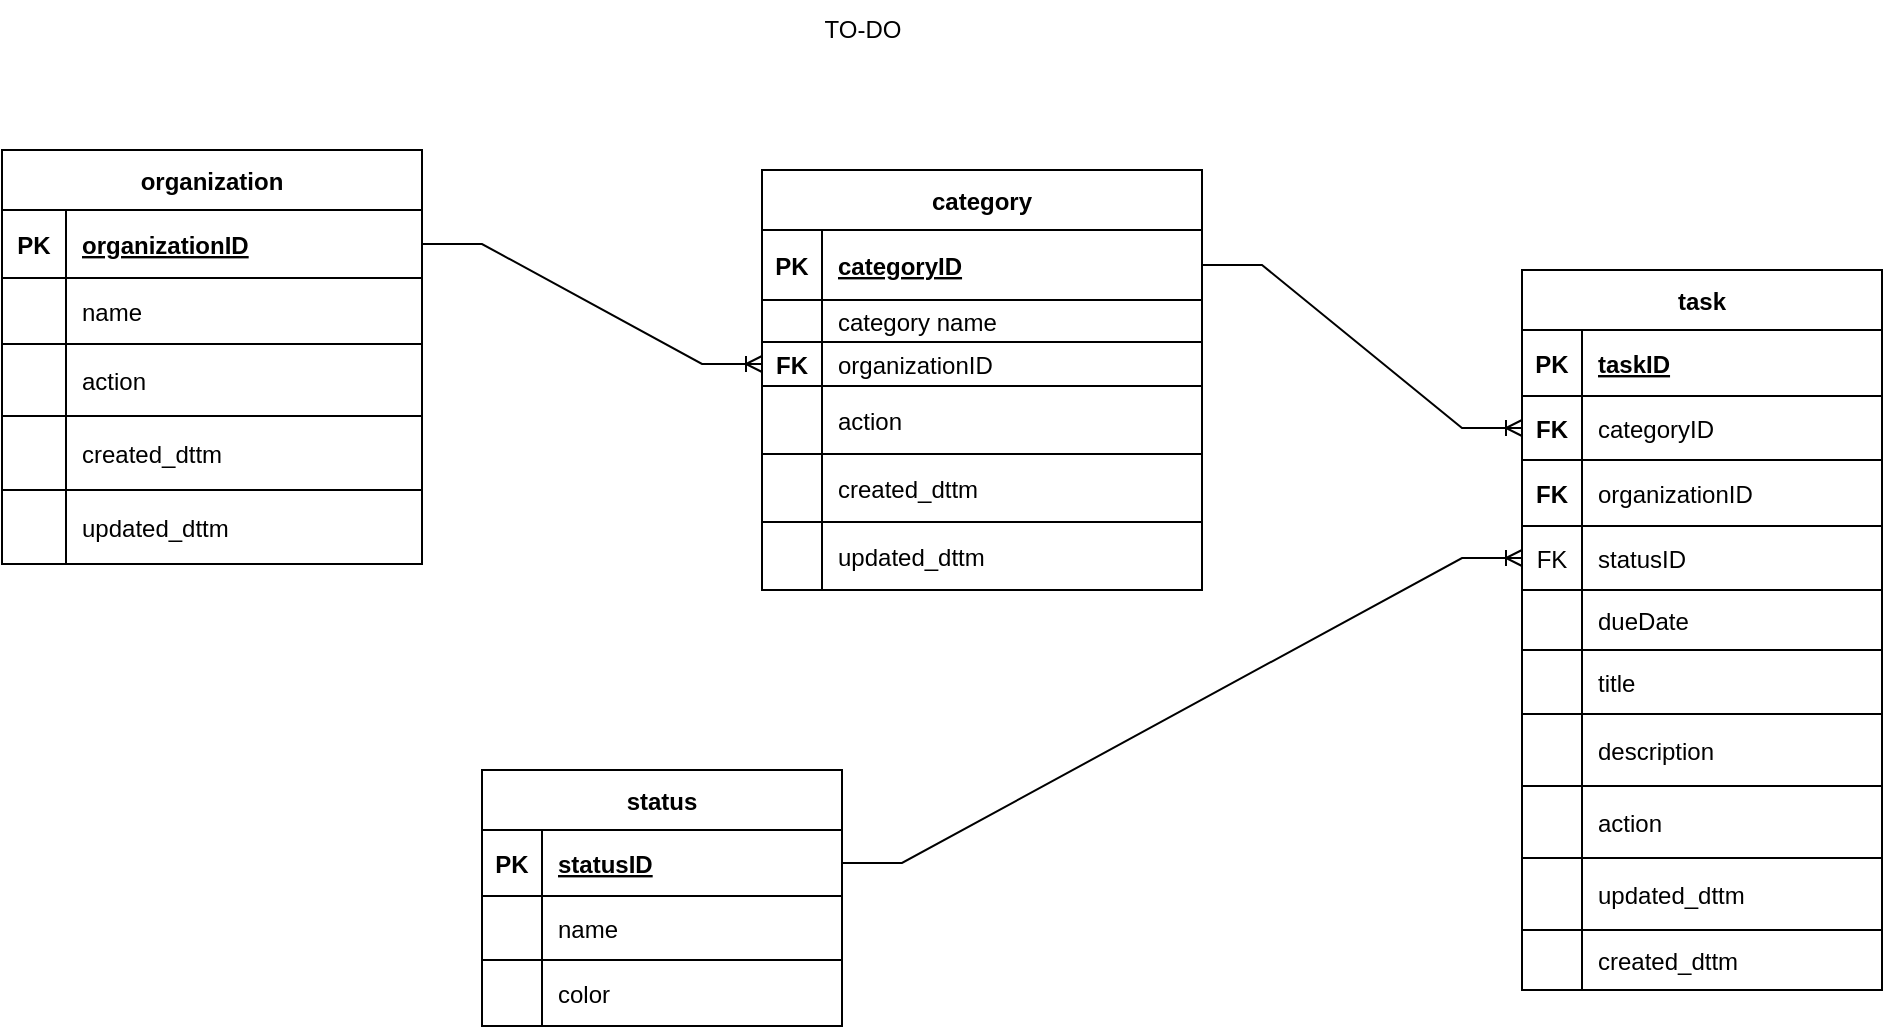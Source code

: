 <mxfile version="20.2.8" type="github">
  <diagram id="R2lEEEUBdFMjLlhIrx00" name="Page-1">
    <mxGraphModel dx="1202" dy="708" grid="1" gridSize="10" guides="1" tooltips="1" connect="1" arrows="1" fold="1" page="1" pageScale="1" pageWidth="850" pageHeight="1100" math="0" shadow="0" extFonts="Permanent Marker^https://fonts.googleapis.com/css?family=Permanent+Marker">
      <root>
        <mxCell id="0" />
        <mxCell id="1" parent="0" />
        <object label="organization" placeholders="1" id="GzVvqow-HJxnqOvDs0vu-19">
          <mxCell style="shape=table;startSize=30;container=1;collapsible=1;childLayout=tableLayout;fixedRows=0;rowLines=1;fontStyle=1;align=center;resizeLast=0;fillStyle=auto;columnLines=1;" vertex="1" parent="1">
            <mxGeometry x="40" y="90" width="210" height="207" as="geometry" />
          </mxCell>
        </object>
        <mxCell id="GzVvqow-HJxnqOvDs0vu-20" value="" style="shape=tableRow;horizontal=0;startSize=0;swimlaneHead=0;swimlaneBody=0;fillColor=none;collapsible=0;dropTarget=0;points=[[0,0.5],[1,0.5]];portConstraint=eastwest;top=0;left=0;right=0;bottom=1;" vertex="1" parent="GzVvqow-HJxnqOvDs0vu-19">
          <mxGeometry y="30" width="210" height="34" as="geometry" />
        </mxCell>
        <mxCell id="GzVvqow-HJxnqOvDs0vu-21" value="PK" style="shape=partialRectangle;connectable=0;fillColor=none;top=0;left=0;bottom=0;right=0;fontStyle=1;overflow=hidden;" vertex="1" parent="GzVvqow-HJxnqOvDs0vu-20">
          <mxGeometry width="32" height="34" as="geometry">
            <mxRectangle width="32" height="34" as="alternateBounds" />
          </mxGeometry>
        </mxCell>
        <mxCell id="GzVvqow-HJxnqOvDs0vu-22" value="organizationID" style="shape=partialRectangle;connectable=0;fillColor=none;top=0;left=0;bottom=0;right=0;align=left;spacingLeft=6;fontStyle=5;overflow=hidden;noLabel=0;" vertex="1" parent="GzVvqow-HJxnqOvDs0vu-20">
          <mxGeometry x="32" width="178" height="34" as="geometry">
            <mxRectangle width="178" height="34" as="alternateBounds" />
          </mxGeometry>
        </mxCell>
        <object label="" Name="orginaization name" id="GzVvqow-HJxnqOvDs0vu-23">
          <mxCell style="shape=tableRow;horizontal=0;startSize=0;swimlaneHead=0;swimlaneBody=0;fillColor=none;collapsible=0;dropTarget=0;points=[[0,0.5],[1,0.5]];portConstraint=eastwest;top=0;left=0;right=0;bottom=0;" vertex="1" parent="GzVvqow-HJxnqOvDs0vu-19">
            <mxGeometry y="64" width="210" height="33" as="geometry" />
          </mxCell>
        </object>
        <mxCell id="GzVvqow-HJxnqOvDs0vu-24" value="" style="shape=partialRectangle;connectable=0;fillColor=none;top=0;left=0;bottom=0;right=0;editable=1;overflow=hidden;noLabel=0;" vertex="1" parent="GzVvqow-HJxnqOvDs0vu-23">
          <mxGeometry width="32" height="33" as="geometry">
            <mxRectangle width="32" height="33" as="alternateBounds" />
          </mxGeometry>
        </mxCell>
        <mxCell id="GzVvqow-HJxnqOvDs0vu-25" value="name " style="shape=partialRectangle;connectable=0;fillColor=none;top=0;left=0;bottom=0;right=0;align=left;spacingLeft=6;overflow=hidden;noLabel=0;" vertex="1" parent="GzVvqow-HJxnqOvDs0vu-23">
          <mxGeometry x="32" width="178" height="33" as="geometry">
            <mxRectangle width="178" height="33" as="alternateBounds" />
          </mxGeometry>
        </mxCell>
        <mxCell id="GzVvqow-HJxnqOvDs0vu-26" value="" style="shape=tableRow;horizontal=0;startSize=0;swimlaneHead=0;swimlaneBody=0;fillColor=none;collapsible=0;dropTarget=0;points=[[0,0.5],[1,0.5]];portConstraint=eastwest;top=0;left=0;right=0;bottom=0;" vertex="1" parent="GzVvqow-HJxnqOvDs0vu-19">
          <mxGeometry y="97" width="210" height="36" as="geometry" />
        </mxCell>
        <mxCell id="GzVvqow-HJxnqOvDs0vu-27" value="" style="shape=partialRectangle;connectable=0;fillColor=none;top=0;left=0;bottom=0;right=0;editable=1;overflow=hidden;autosize=1;" vertex="1" parent="GzVvqow-HJxnqOvDs0vu-26">
          <mxGeometry width="32" height="36" as="geometry">
            <mxRectangle width="32" height="36" as="alternateBounds" />
          </mxGeometry>
        </mxCell>
        <mxCell id="GzVvqow-HJxnqOvDs0vu-28" value="action" style="shape=partialRectangle;connectable=0;fillColor=none;top=0;left=0;bottom=0;right=0;align=left;spacingLeft=6;overflow=hidden;" vertex="1" parent="GzVvqow-HJxnqOvDs0vu-26">
          <mxGeometry x="32" width="178" height="36" as="geometry">
            <mxRectangle width="178" height="36" as="alternateBounds" />
          </mxGeometry>
        </mxCell>
        <mxCell id="GzVvqow-HJxnqOvDs0vu-29" value="" style="shape=tableRow;horizontal=0;startSize=0;swimlaneHead=0;swimlaneBody=0;fillColor=none;collapsible=0;dropTarget=0;points=[[0,0.5],[1,0.5]];portConstraint=eastwest;top=0;left=0;right=0;bottom=0;" vertex="1" parent="GzVvqow-HJxnqOvDs0vu-19">
          <mxGeometry y="133" width="210" height="37" as="geometry" />
        </mxCell>
        <mxCell id="GzVvqow-HJxnqOvDs0vu-30" value="" style="shape=partialRectangle;connectable=0;fillColor=none;top=0;left=0;bottom=0;right=0;editable=1;overflow=hidden;" vertex="1" parent="GzVvqow-HJxnqOvDs0vu-29">
          <mxGeometry width="32" height="37" as="geometry">
            <mxRectangle width="32" height="37" as="alternateBounds" />
          </mxGeometry>
        </mxCell>
        <mxCell id="GzVvqow-HJxnqOvDs0vu-31" value="created_dttm" style="shape=partialRectangle;connectable=0;fillColor=none;top=0;left=0;bottom=0;right=0;align=left;spacingLeft=6;overflow=hidden;" vertex="1" parent="GzVvqow-HJxnqOvDs0vu-29">
          <mxGeometry x="32" width="178" height="37" as="geometry">
            <mxRectangle width="178" height="37" as="alternateBounds" />
          </mxGeometry>
        </mxCell>
        <mxCell id="GzVvqow-HJxnqOvDs0vu-88" value="" style="shape=tableRow;horizontal=0;startSize=0;swimlaneHead=0;swimlaneBody=0;fillColor=none;collapsible=0;dropTarget=0;points=[[0,0.5],[1,0.5]];portConstraint=eastwest;top=0;left=0;right=0;bottom=0;" vertex="1" parent="GzVvqow-HJxnqOvDs0vu-19">
          <mxGeometry y="170" width="210" height="37" as="geometry" />
        </mxCell>
        <mxCell id="GzVvqow-HJxnqOvDs0vu-89" value="" style="shape=partialRectangle;connectable=0;fillColor=none;top=0;left=0;bottom=0;right=0;editable=1;overflow=hidden;" vertex="1" parent="GzVvqow-HJxnqOvDs0vu-88">
          <mxGeometry width="32" height="37" as="geometry">
            <mxRectangle width="32" height="37" as="alternateBounds" />
          </mxGeometry>
        </mxCell>
        <mxCell id="GzVvqow-HJxnqOvDs0vu-90" value="updated_dttm" style="shape=partialRectangle;connectable=0;fillColor=none;top=0;left=0;bottom=0;right=0;align=left;spacingLeft=6;overflow=hidden;" vertex="1" parent="GzVvqow-HJxnqOvDs0vu-88">
          <mxGeometry x="32" width="178" height="37" as="geometry">
            <mxRectangle width="178" height="37" as="alternateBounds" />
          </mxGeometry>
        </mxCell>
        <mxCell id="GzVvqow-HJxnqOvDs0vu-75" value="category" style="shape=table;startSize=30;container=1;collapsible=1;childLayout=tableLayout;fixedRows=0;rowLines=1;fontStyle=1;align=center;resizeLast=1;strokeColor=default;fontFamily=Helvetica;fontSize=12;fontColor=default;fillColor=default;" vertex="1" parent="1">
          <mxGeometry x="420" y="100" width="220" height="210" as="geometry" />
        </mxCell>
        <mxCell id="GzVvqow-HJxnqOvDs0vu-76" value="" style="shape=tableRow;horizontal=0;startSize=0;swimlaneHead=0;swimlaneBody=0;fillColor=none;collapsible=0;dropTarget=0;points=[[0,0.5],[1,0.5]];portConstraint=eastwest;top=0;left=0;right=0;bottom=1;strokeColor=default;fontFamily=Helvetica;fontSize=12;fontColor=default;" vertex="1" parent="GzVvqow-HJxnqOvDs0vu-75">
          <mxGeometry y="30" width="220" height="35" as="geometry" />
        </mxCell>
        <mxCell id="GzVvqow-HJxnqOvDs0vu-77" value="PK" style="shape=partialRectangle;connectable=0;fillColor=none;top=0;left=0;bottom=0;right=0;fontStyle=1;overflow=hidden;strokeColor=default;fontFamily=Helvetica;fontSize=12;fontColor=default;startSize=30;" vertex="1" parent="GzVvqow-HJxnqOvDs0vu-76">
          <mxGeometry width="30" height="35" as="geometry">
            <mxRectangle width="30" height="35" as="alternateBounds" />
          </mxGeometry>
        </mxCell>
        <mxCell id="GzVvqow-HJxnqOvDs0vu-78" value="categoryID" style="shape=partialRectangle;connectable=0;fillColor=none;top=0;left=0;bottom=0;right=0;align=left;spacingLeft=6;fontStyle=5;overflow=hidden;strokeColor=default;fontFamily=Helvetica;fontSize=12;fontColor=default;startSize=30;" vertex="1" parent="GzVvqow-HJxnqOvDs0vu-76">
          <mxGeometry x="30" width="190" height="35" as="geometry">
            <mxRectangle width="190" height="35" as="alternateBounds" />
          </mxGeometry>
        </mxCell>
        <mxCell id="GzVvqow-HJxnqOvDs0vu-79" value="" style="shape=tableRow;horizontal=0;startSize=0;swimlaneHead=0;swimlaneBody=0;fillColor=none;collapsible=0;dropTarget=0;points=[[0,0.5],[1,0.5]];portConstraint=eastwest;top=0;left=0;right=0;bottom=0;strokeColor=default;fontFamily=Helvetica;fontSize=12;fontColor=default;" vertex="1" parent="GzVvqow-HJxnqOvDs0vu-75">
          <mxGeometry y="65" width="220" height="21" as="geometry" />
        </mxCell>
        <mxCell id="GzVvqow-HJxnqOvDs0vu-80" value="" style="shape=partialRectangle;connectable=0;fillColor=none;top=0;left=0;bottom=0;right=0;editable=1;overflow=hidden;strokeColor=default;fontFamily=Helvetica;fontSize=12;fontColor=default;startSize=30;" vertex="1" parent="GzVvqow-HJxnqOvDs0vu-79">
          <mxGeometry width="30" height="21" as="geometry">
            <mxRectangle width="30" height="21" as="alternateBounds" />
          </mxGeometry>
        </mxCell>
        <mxCell id="GzVvqow-HJxnqOvDs0vu-81" value="category name " style="shape=partialRectangle;connectable=0;fillColor=none;top=0;left=0;bottom=0;right=0;align=left;spacingLeft=6;overflow=hidden;strokeColor=default;fontFamily=Helvetica;fontSize=12;fontColor=default;startSize=30;" vertex="1" parent="GzVvqow-HJxnqOvDs0vu-79">
          <mxGeometry x="30" width="190" height="21" as="geometry">
            <mxRectangle width="190" height="21" as="alternateBounds" />
          </mxGeometry>
        </mxCell>
        <mxCell id="GzVvqow-HJxnqOvDs0vu-82" value="" style="shape=tableRow;horizontal=0;startSize=0;swimlaneHead=0;swimlaneBody=0;fillColor=none;collapsible=0;dropTarget=0;points=[[0,0.5],[1,0.5]];portConstraint=eastwest;top=0;left=0;right=0;bottom=0;strokeColor=default;fontFamily=Helvetica;fontSize=12;fontColor=default;" vertex="1" parent="GzVvqow-HJxnqOvDs0vu-75">
          <mxGeometry y="86" width="220" height="22" as="geometry" />
        </mxCell>
        <mxCell id="GzVvqow-HJxnqOvDs0vu-83" value="FK" style="shape=partialRectangle;connectable=0;fillColor=none;top=0;left=0;bottom=0;right=0;editable=1;overflow=hidden;strokeColor=default;fontFamily=Helvetica;fontSize=12;fontColor=default;startSize=30;fontStyle=1" vertex="1" parent="GzVvqow-HJxnqOvDs0vu-82">
          <mxGeometry width="30" height="22" as="geometry">
            <mxRectangle width="30" height="22" as="alternateBounds" />
          </mxGeometry>
        </mxCell>
        <mxCell id="GzVvqow-HJxnqOvDs0vu-84" value="organizationID" style="shape=partialRectangle;connectable=0;fillColor=none;top=0;left=0;bottom=0;right=0;align=left;spacingLeft=6;overflow=hidden;strokeColor=default;fontFamily=Helvetica;fontSize=12;fontColor=default;startSize=30;fontStyle=0" vertex="1" parent="GzVvqow-HJxnqOvDs0vu-82">
          <mxGeometry x="30" width="190" height="22" as="geometry">
            <mxRectangle width="190" height="22" as="alternateBounds" />
          </mxGeometry>
        </mxCell>
        <mxCell id="GzVvqow-HJxnqOvDs0vu-85" value="" style="shape=tableRow;horizontal=0;startSize=0;swimlaneHead=0;swimlaneBody=0;fillColor=none;collapsible=0;dropTarget=0;points=[[0,0.5],[1,0.5]];portConstraint=eastwest;top=0;left=0;right=0;bottom=0;strokeColor=default;fontFamily=Helvetica;fontSize=12;fontColor=default;" vertex="1" parent="GzVvqow-HJxnqOvDs0vu-75">
          <mxGeometry y="108" width="220" height="34" as="geometry" />
        </mxCell>
        <mxCell id="GzVvqow-HJxnqOvDs0vu-86" value="" style="shape=partialRectangle;connectable=0;fillColor=none;top=0;left=0;bottom=0;right=0;editable=1;overflow=hidden;strokeColor=default;fontFamily=Helvetica;fontSize=12;fontColor=default;startSize=30;" vertex="1" parent="GzVvqow-HJxnqOvDs0vu-85">
          <mxGeometry width="30" height="34" as="geometry">
            <mxRectangle width="30" height="34" as="alternateBounds" />
          </mxGeometry>
        </mxCell>
        <mxCell id="GzVvqow-HJxnqOvDs0vu-87" value="action" style="shape=partialRectangle;connectable=0;fillColor=none;top=0;left=0;bottom=0;right=0;align=left;spacingLeft=6;overflow=hidden;strokeColor=default;fontFamily=Helvetica;fontSize=12;fontColor=default;startSize=30;" vertex="1" parent="GzVvqow-HJxnqOvDs0vu-85">
          <mxGeometry x="30" width="190" height="34" as="geometry">
            <mxRectangle width="190" height="34" as="alternateBounds" />
          </mxGeometry>
        </mxCell>
        <mxCell id="GzVvqow-HJxnqOvDs0vu-105" value="" style="shape=tableRow;horizontal=0;startSize=0;swimlaneHead=0;swimlaneBody=0;fillColor=none;collapsible=0;dropTarget=0;points=[[0,0.5],[1,0.5]];portConstraint=eastwest;top=0;left=0;right=0;bottom=0;strokeColor=default;fontFamily=Helvetica;fontSize=12;fontColor=default;" vertex="1" parent="GzVvqow-HJxnqOvDs0vu-75">
          <mxGeometry y="142" width="220" height="34" as="geometry" />
        </mxCell>
        <mxCell id="GzVvqow-HJxnqOvDs0vu-106" value="" style="shape=partialRectangle;connectable=0;fillColor=none;top=0;left=0;bottom=0;right=0;editable=1;overflow=hidden;strokeColor=default;fontFamily=Helvetica;fontSize=12;fontColor=default;startSize=30;" vertex="1" parent="GzVvqow-HJxnqOvDs0vu-105">
          <mxGeometry width="30" height="34" as="geometry">
            <mxRectangle width="30" height="34" as="alternateBounds" />
          </mxGeometry>
        </mxCell>
        <mxCell id="GzVvqow-HJxnqOvDs0vu-107" value="created_dttm" style="shape=partialRectangle;connectable=0;fillColor=none;top=0;left=0;bottom=0;right=0;align=left;spacingLeft=6;overflow=hidden;strokeColor=default;fontFamily=Helvetica;fontSize=12;fontColor=default;startSize=30;" vertex="1" parent="GzVvqow-HJxnqOvDs0vu-105">
          <mxGeometry x="30" width="190" height="34" as="geometry">
            <mxRectangle width="190" height="34" as="alternateBounds" />
          </mxGeometry>
        </mxCell>
        <mxCell id="GzVvqow-HJxnqOvDs0vu-108" value="" style="shape=tableRow;horizontal=0;startSize=0;swimlaneHead=0;swimlaneBody=0;fillColor=none;collapsible=0;dropTarget=0;points=[[0,0.5],[1,0.5]];portConstraint=eastwest;top=0;left=0;right=0;bottom=0;strokeColor=default;fontFamily=Helvetica;fontSize=12;fontColor=default;" vertex="1" parent="GzVvqow-HJxnqOvDs0vu-75">
          <mxGeometry y="176" width="220" height="34" as="geometry" />
        </mxCell>
        <mxCell id="GzVvqow-HJxnqOvDs0vu-109" value="" style="shape=partialRectangle;connectable=0;fillColor=none;top=0;left=0;bottom=0;right=0;editable=1;overflow=hidden;strokeColor=default;fontFamily=Helvetica;fontSize=12;fontColor=default;startSize=30;" vertex="1" parent="GzVvqow-HJxnqOvDs0vu-108">
          <mxGeometry width="30" height="34" as="geometry">
            <mxRectangle width="30" height="34" as="alternateBounds" />
          </mxGeometry>
        </mxCell>
        <mxCell id="GzVvqow-HJxnqOvDs0vu-110" value="updated_dttm" style="shape=partialRectangle;connectable=0;fillColor=none;top=0;left=0;bottom=0;right=0;align=left;spacingLeft=6;overflow=hidden;strokeColor=default;fontFamily=Helvetica;fontSize=12;fontColor=default;startSize=30;" vertex="1" parent="GzVvqow-HJxnqOvDs0vu-108">
          <mxGeometry x="30" width="190" height="34" as="geometry">
            <mxRectangle width="190" height="34" as="alternateBounds" />
          </mxGeometry>
        </mxCell>
        <mxCell id="GzVvqow-HJxnqOvDs0vu-111" value="" style="edgeStyle=entityRelationEdgeStyle;fontSize=12;html=1;endArrow=ERoneToMany;rounded=0;fontFamily=Helvetica;fontColor=default;startSize=30;entryX=0;entryY=0.5;entryDx=0;entryDy=0;exitX=1;exitY=0.5;exitDx=0;exitDy=0;" edge="1" parent="1" source="GzVvqow-HJxnqOvDs0vu-20" target="GzVvqow-HJxnqOvDs0vu-82">
          <mxGeometry width="100" height="100" relative="1" as="geometry">
            <mxPoint x="290" y="150" as="sourcePoint" />
            <mxPoint x="390" y="50" as="targetPoint" />
          </mxGeometry>
        </mxCell>
        <mxCell id="GzVvqow-HJxnqOvDs0vu-113" value="task" style="shape=table;startSize=30;container=1;collapsible=1;childLayout=tableLayout;fixedRows=0;rowLines=1;fontStyle=1;align=center;resizeLast=1;strokeColor=default;fontFamily=Helvetica;fontSize=12;fontColor=default;fillColor=default;" vertex="1" parent="1">
          <mxGeometry x="800" y="150" width="180" height="360.0" as="geometry" />
        </mxCell>
        <mxCell id="GzVvqow-HJxnqOvDs0vu-114" value="" style="shape=tableRow;horizontal=0;startSize=0;swimlaneHead=0;swimlaneBody=0;fillColor=none;collapsible=0;dropTarget=0;points=[[0,0.5],[1,0.5]];portConstraint=eastwest;top=0;left=0;right=0;bottom=1;strokeColor=default;fontFamily=Helvetica;fontSize=12;fontColor=default;" vertex="1" parent="GzVvqow-HJxnqOvDs0vu-113">
          <mxGeometry y="30" width="180" height="33" as="geometry" />
        </mxCell>
        <mxCell id="GzVvqow-HJxnqOvDs0vu-115" value="PK" style="shape=partialRectangle;connectable=0;fillColor=none;top=0;left=0;bottom=0;right=0;fontStyle=1;overflow=hidden;strokeColor=default;fontFamily=Helvetica;fontSize=12;fontColor=default;startSize=30;" vertex="1" parent="GzVvqow-HJxnqOvDs0vu-114">
          <mxGeometry width="30" height="33" as="geometry">
            <mxRectangle width="30" height="33" as="alternateBounds" />
          </mxGeometry>
        </mxCell>
        <mxCell id="GzVvqow-HJxnqOvDs0vu-116" value="taskID" style="shape=partialRectangle;connectable=0;fillColor=none;top=0;left=0;bottom=0;right=0;align=left;spacingLeft=6;fontStyle=5;overflow=hidden;strokeColor=default;fontFamily=Helvetica;fontSize=12;fontColor=default;startSize=30;" vertex="1" parent="GzVvqow-HJxnqOvDs0vu-114">
          <mxGeometry x="30" width="150" height="33" as="geometry">
            <mxRectangle width="150" height="33" as="alternateBounds" />
          </mxGeometry>
        </mxCell>
        <mxCell id="GzVvqow-HJxnqOvDs0vu-117" value="" style="shape=tableRow;horizontal=0;startSize=0;swimlaneHead=0;swimlaneBody=0;fillColor=none;collapsible=0;dropTarget=0;points=[[0,0.5],[1,0.5]];portConstraint=eastwest;top=0;left=0;right=0;bottom=0;strokeColor=default;fontFamily=Helvetica;fontSize=12;fontColor=default;" vertex="1" parent="GzVvqow-HJxnqOvDs0vu-113">
          <mxGeometry y="63" width="180" height="32" as="geometry" />
        </mxCell>
        <mxCell id="GzVvqow-HJxnqOvDs0vu-118" value="FK" style="shape=partialRectangle;connectable=0;fillColor=none;top=0;left=0;bottom=0;right=0;editable=1;overflow=hidden;strokeColor=default;fontFamily=Helvetica;fontSize=12;fontColor=default;startSize=30;fontStyle=1" vertex="1" parent="GzVvqow-HJxnqOvDs0vu-117">
          <mxGeometry width="30" height="32" as="geometry">
            <mxRectangle width="30" height="32" as="alternateBounds" />
          </mxGeometry>
        </mxCell>
        <mxCell id="GzVvqow-HJxnqOvDs0vu-119" value="categoryID" style="shape=partialRectangle;connectable=0;fillColor=none;top=0;left=0;bottom=0;right=0;align=left;spacingLeft=6;overflow=hidden;strokeColor=default;fontFamily=Helvetica;fontSize=12;fontColor=default;startSize=30;" vertex="1" parent="GzVvqow-HJxnqOvDs0vu-117">
          <mxGeometry x="30" width="150" height="32" as="geometry">
            <mxRectangle width="150" height="32" as="alternateBounds" />
          </mxGeometry>
        </mxCell>
        <mxCell id="GzVvqow-HJxnqOvDs0vu-120" value="" style="shape=tableRow;horizontal=0;startSize=0;swimlaneHead=0;swimlaneBody=0;fillColor=none;collapsible=0;dropTarget=0;points=[[0,0.5],[1,0.5]];portConstraint=eastwest;top=0;left=0;right=0;bottom=0;strokeColor=default;fontFamily=Helvetica;fontSize=12;fontColor=default;" vertex="1" parent="GzVvqow-HJxnqOvDs0vu-113">
          <mxGeometry y="95" width="180" height="33" as="geometry" />
        </mxCell>
        <mxCell id="GzVvqow-HJxnqOvDs0vu-121" value="FK" style="shape=partialRectangle;connectable=0;fillColor=none;top=0;left=0;bottom=0;right=0;editable=1;overflow=hidden;strokeColor=default;fontFamily=Helvetica;fontSize=12;fontColor=default;startSize=30;fontStyle=1" vertex="1" parent="GzVvqow-HJxnqOvDs0vu-120">
          <mxGeometry width="30" height="33" as="geometry">
            <mxRectangle width="30" height="33" as="alternateBounds" />
          </mxGeometry>
        </mxCell>
        <mxCell id="GzVvqow-HJxnqOvDs0vu-122" value="organizationID" style="shape=partialRectangle;connectable=0;fillColor=none;top=0;left=0;bottom=0;right=0;align=left;spacingLeft=6;overflow=hidden;strokeColor=default;fontFamily=Helvetica;fontSize=12;fontColor=default;startSize=30;" vertex="1" parent="GzVvqow-HJxnqOvDs0vu-120">
          <mxGeometry x="30" width="150" height="33" as="geometry">
            <mxRectangle width="150" height="33" as="alternateBounds" />
          </mxGeometry>
        </mxCell>
        <mxCell id="GzVvqow-HJxnqOvDs0vu-123" value="" style="shape=tableRow;horizontal=0;startSize=0;swimlaneHead=0;swimlaneBody=0;fillColor=none;collapsible=0;dropTarget=0;points=[[0,0.5],[1,0.5]];portConstraint=eastwest;top=0;left=0;right=0;bottom=0;strokeColor=default;fontFamily=Helvetica;fontSize=12;fontColor=default;" vertex="1" parent="GzVvqow-HJxnqOvDs0vu-113">
          <mxGeometry y="128" width="180" height="32" as="geometry" />
        </mxCell>
        <mxCell id="GzVvqow-HJxnqOvDs0vu-124" value="FK" style="shape=partialRectangle;connectable=0;fillColor=none;top=0;left=0;bottom=0;right=0;editable=1;overflow=hidden;strokeColor=default;fontFamily=Helvetica;fontSize=12;fontColor=default;startSize=30;" vertex="1" parent="GzVvqow-HJxnqOvDs0vu-123">
          <mxGeometry width="30" height="32" as="geometry">
            <mxRectangle width="30" height="32" as="alternateBounds" />
          </mxGeometry>
        </mxCell>
        <mxCell id="GzVvqow-HJxnqOvDs0vu-125" value="statusID" style="shape=partialRectangle;connectable=0;fillColor=none;top=0;left=0;bottom=0;right=0;align=left;spacingLeft=6;overflow=hidden;strokeColor=default;fontFamily=Helvetica;fontSize=12;fontColor=default;startSize=30;" vertex="1" parent="GzVvqow-HJxnqOvDs0vu-123">
          <mxGeometry x="30" width="150" height="32" as="geometry">
            <mxRectangle width="150" height="32" as="alternateBounds" />
          </mxGeometry>
        </mxCell>
        <mxCell id="GzVvqow-HJxnqOvDs0vu-129" value="" style="shape=tableRow;horizontal=0;startSize=0;swimlaneHead=0;swimlaneBody=0;fillColor=none;collapsible=0;dropTarget=0;points=[[0,0.5],[1,0.5]];portConstraint=eastwest;top=0;left=0;right=0;bottom=0;strokeColor=default;fontFamily=Helvetica;fontSize=12;fontColor=default;" vertex="1" parent="GzVvqow-HJxnqOvDs0vu-113">
          <mxGeometry y="160" width="180" height="30" as="geometry" />
        </mxCell>
        <mxCell id="GzVvqow-HJxnqOvDs0vu-130" value="" style="shape=partialRectangle;connectable=0;fillColor=none;top=0;left=0;bottom=0;right=0;editable=1;overflow=hidden;strokeColor=default;fontFamily=Helvetica;fontSize=12;fontColor=default;startSize=30;" vertex="1" parent="GzVvqow-HJxnqOvDs0vu-129">
          <mxGeometry width="30" height="30" as="geometry">
            <mxRectangle width="30" height="30" as="alternateBounds" />
          </mxGeometry>
        </mxCell>
        <mxCell id="GzVvqow-HJxnqOvDs0vu-131" value="dueDate" style="shape=partialRectangle;connectable=0;fillColor=none;top=0;left=0;bottom=0;right=0;align=left;spacingLeft=6;overflow=hidden;strokeColor=default;fontFamily=Helvetica;fontSize=12;fontColor=default;startSize=30;" vertex="1" parent="GzVvqow-HJxnqOvDs0vu-129">
          <mxGeometry x="30" width="150" height="30" as="geometry">
            <mxRectangle width="150" height="30" as="alternateBounds" />
          </mxGeometry>
        </mxCell>
        <mxCell id="GzVvqow-HJxnqOvDs0vu-132" value="" style="shape=tableRow;horizontal=0;startSize=0;swimlaneHead=0;swimlaneBody=0;fillColor=none;collapsible=0;dropTarget=0;points=[[0,0.5],[1,0.5]];portConstraint=eastwest;top=0;left=0;right=0;bottom=0;strokeColor=default;fontFamily=Helvetica;fontSize=12;fontColor=default;" vertex="1" parent="GzVvqow-HJxnqOvDs0vu-113">
          <mxGeometry y="190" width="180" height="32" as="geometry" />
        </mxCell>
        <mxCell id="GzVvqow-HJxnqOvDs0vu-133" value="" style="shape=partialRectangle;connectable=0;fillColor=none;top=0;left=0;bottom=0;right=0;editable=1;overflow=hidden;strokeColor=default;fontFamily=Helvetica;fontSize=12;fontColor=default;startSize=30;" vertex="1" parent="GzVvqow-HJxnqOvDs0vu-132">
          <mxGeometry width="30" height="32" as="geometry">
            <mxRectangle width="30" height="32" as="alternateBounds" />
          </mxGeometry>
        </mxCell>
        <mxCell id="GzVvqow-HJxnqOvDs0vu-134" value="title" style="shape=partialRectangle;connectable=0;fillColor=none;top=0;left=0;bottom=0;right=0;align=left;spacingLeft=6;overflow=hidden;strokeColor=default;fontFamily=Helvetica;fontSize=12;fontColor=default;startSize=30;" vertex="1" parent="GzVvqow-HJxnqOvDs0vu-132">
          <mxGeometry x="30" width="150" height="32" as="geometry">
            <mxRectangle width="150" height="32" as="alternateBounds" />
          </mxGeometry>
        </mxCell>
        <mxCell id="GzVvqow-HJxnqOvDs0vu-154" value="" style="shape=tableRow;horizontal=0;startSize=0;swimlaneHead=0;swimlaneBody=0;fillColor=none;collapsible=0;dropTarget=0;points=[[0,0.5],[1,0.5]];portConstraint=eastwest;top=0;left=0;right=0;bottom=0;strokeColor=default;fontFamily=Helvetica;fontSize=12;fontColor=default;" vertex="1" parent="GzVvqow-HJxnqOvDs0vu-113">
          <mxGeometry y="222" width="180" height="36" as="geometry" />
        </mxCell>
        <mxCell id="GzVvqow-HJxnqOvDs0vu-155" value="" style="shape=partialRectangle;connectable=0;fillColor=none;top=0;left=0;bottom=0;right=0;editable=1;overflow=hidden;strokeColor=default;fontFamily=Helvetica;fontSize=12;fontColor=default;startSize=30;" vertex="1" parent="GzVvqow-HJxnqOvDs0vu-154">
          <mxGeometry width="30" height="36" as="geometry">
            <mxRectangle width="30" height="36" as="alternateBounds" />
          </mxGeometry>
        </mxCell>
        <mxCell id="GzVvqow-HJxnqOvDs0vu-156" value="description" style="shape=partialRectangle;connectable=0;fillColor=none;top=0;left=0;bottom=0;right=0;align=left;spacingLeft=6;overflow=hidden;strokeColor=default;fontFamily=Helvetica;fontSize=12;fontColor=default;startSize=30;" vertex="1" parent="GzVvqow-HJxnqOvDs0vu-154">
          <mxGeometry x="30" width="150" height="36" as="geometry">
            <mxRectangle width="150" height="36" as="alternateBounds" />
          </mxGeometry>
        </mxCell>
        <mxCell id="GzVvqow-HJxnqOvDs0vu-157" value="" style="shape=tableRow;horizontal=0;startSize=0;swimlaneHead=0;swimlaneBody=0;fillColor=none;collapsible=0;dropTarget=0;points=[[0,0.5],[1,0.5]];portConstraint=eastwest;top=0;left=0;right=0;bottom=0;strokeColor=default;fontFamily=Helvetica;fontSize=12;fontColor=default;" vertex="1" parent="GzVvqow-HJxnqOvDs0vu-113">
          <mxGeometry y="258" width="180" height="36" as="geometry" />
        </mxCell>
        <mxCell id="GzVvqow-HJxnqOvDs0vu-158" value="" style="shape=partialRectangle;connectable=0;fillColor=none;top=0;left=0;bottom=0;right=0;editable=1;overflow=hidden;strokeColor=default;fontFamily=Helvetica;fontSize=12;fontColor=default;startSize=30;" vertex="1" parent="GzVvqow-HJxnqOvDs0vu-157">
          <mxGeometry width="30" height="36" as="geometry">
            <mxRectangle width="30" height="36" as="alternateBounds" />
          </mxGeometry>
        </mxCell>
        <mxCell id="GzVvqow-HJxnqOvDs0vu-159" value="action" style="shape=partialRectangle;connectable=0;fillColor=none;top=0;left=0;bottom=0;right=0;align=left;spacingLeft=6;overflow=hidden;strokeColor=default;fontFamily=Helvetica;fontSize=12;fontColor=default;startSize=30;" vertex="1" parent="GzVvqow-HJxnqOvDs0vu-157">
          <mxGeometry x="30" width="150" height="36" as="geometry">
            <mxRectangle width="150" height="36" as="alternateBounds" />
          </mxGeometry>
        </mxCell>
        <mxCell id="GzVvqow-HJxnqOvDs0vu-185" value="" style="shape=tableRow;horizontal=0;startSize=0;swimlaneHead=0;swimlaneBody=0;fillColor=none;collapsible=0;dropTarget=0;points=[[0,0.5],[1,0.5]];portConstraint=eastwest;top=0;left=0;right=0;bottom=0;strokeColor=default;fontFamily=Helvetica;fontSize=12;fontColor=default;" vertex="1" parent="GzVvqow-HJxnqOvDs0vu-113">
          <mxGeometry y="294" width="180" height="36" as="geometry" />
        </mxCell>
        <mxCell id="GzVvqow-HJxnqOvDs0vu-186" value="" style="shape=partialRectangle;connectable=0;fillColor=none;top=0;left=0;bottom=0;right=0;editable=1;overflow=hidden;strokeColor=default;fontFamily=Helvetica;fontSize=12;fontColor=default;startSize=30;" vertex="1" parent="GzVvqow-HJxnqOvDs0vu-185">
          <mxGeometry width="30" height="36" as="geometry">
            <mxRectangle width="30" height="36" as="alternateBounds" />
          </mxGeometry>
        </mxCell>
        <mxCell id="GzVvqow-HJxnqOvDs0vu-187" value="updated_dttm" style="shape=partialRectangle;connectable=0;fillColor=none;top=0;left=0;bottom=0;right=0;align=left;spacingLeft=6;overflow=hidden;strokeColor=default;fontFamily=Helvetica;fontSize=12;fontColor=default;startSize=30;" vertex="1" parent="GzVvqow-HJxnqOvDs0vu-185">
          <mxGeometry x="30" width="150" height="36" as="geometry">
            <mxRectangle width="150" height="36" as="alternateBounds" />
          </mxGeometry>
        </mxCell>
        <mxCell id="GzVvqow-HJxnqOvDs0vu-188" value="" style="shape=tableRow;horizontal=0;startSize=0;swimlaneHead=0;swimlaneBody=0;fillColor=none;collapsible=0;dropTarget=0;points=[[0,0.5],[1,0.5]];portConstraint=eastwest;top=0;left=0;right=0;bottom=0;strokeColor=default;fontFamily=Helvetica;fontSize=12;fontColor=default;" vertex="1" parent="GzVvqow-HJxnqOvDs0vu-113">
          <mxGeometry y="330" width="180" height="30" as="geometry" />
        </mxCell>
        <mxCell id="GzVvqow-HJxnqOvDs0vu-189" value="" style="shape=partialRectangle;connectable=0;fillColor=none;top=0;left=0;bottom=0;right=0;editable=1;overflow=hidden;strokeColor=default;fontFamily=Helvetica;fontSize=12;fontColor=default;startSize=30;fontStyle=1" vertex="1" parent="GzVvqow-HJxnqOvDs0vu-188">
          <mxGeometry width="30" height="30" as="geometry">
            <mxRectangle width="30" height="30" as="alternateBounds" />
          </mxGeometry>
        </mxCell>
        <mxCell id="GzVvqow-HJxnqOvDs0vu-190" value="created_dttm" style="shape=partialRectangle;connectable=0;fillColor=none;top=0;left=0;bottom=0;right=0;align=left;spacingLeft=6;overflow=hidden;strokeColor=default;fontFamily=Helvetica;fontSize=12;fontColor=default;startSize=30;" vertex="1" parent="GzVvqow-HJxnqOvDs0vu-188">
          <mxGeometry x="30" width="150" height="30" as="geometry">
            <mxRectangle width="150" height="30" as="alternateBounds" />
          </mxGeometry>
        </mxCell>
        <mxCell id="GzVvqow-HJxnqOvDs0vu-127" value="" style="edgeStyle=entityRelationEdgeStyle;fontSize=12;html=1;endArrow=ERoneToMany;rounded=0;strokeColor=default;fontFamily=Helvetica;fontColor=default;startSize=30;entryX=0;entryY=0.5;entryDx=0;entryDy=0;exitX=1;exitY=0.5;exitDx=0;exitDy=0;" edge="1" parent="1" source="GzVvqow-HJxnqOvDs0vu-76" target="GzVvqow-HJxnqOvDs0vu-117">
          <mxGeometry width="100" height="100" relative="1" as="geometry">
            <mxPoint x="330" y="430" as="sourcePoint" />
            <mxPoint x="430" y="330" as="targetPoint" />
          </mxGeometry>
        </mxCell>
        <mxCell id="GzVvqow-HJxnqOvDs0vu-191" value="status" style="shape=table;startSize=30;container=1;collapsible=1;childLayout=tableLayout;fixedRows=0;rowLines=1;fontStyle=1;align=center;resizeLast=1;strokeColor=default;fontFamily=Helvetica;fontSize=12;fontColor=default;fillColor=default;" vertex="1" parent="1">
          <mxGeometry x="280" y="400" width="180" height="128" as="geometry" />
        </mxCell>
        <mxCell id="GzVvqow-HJxnqOvDs0vu-192" value="" style="shape=tableRow;horizontal=0;startSize=0;swimlaneHead=0;swimlaneBody=0;fillColor=none;collapsible=0;dropTarget=0;points=[[0,0.5],[1,0.5]];portConstraint=eastwest;top=0;left=0;right=0;bottom=1;strokeColor=default;fontFamily=Helvetica;fontSize=12;fontColor=default;" vertex="1" parent="GzVvqow-HJxnqOvDs0vu-191">
          <mxGeometry y="30" width="180" height="33" as="geometry" />
        </mxCell>
        <mxCell id="GzVvqow-HJxnqOvDs0vu-193" value="PK" style="shape=partialRectangle;connectable=0;fillColor=none;top=0;left=0;bottom=0;right=0;fontStyle=1;overflow=hidden;strokeColor=default;fontFamily=Helvetica;fontSize=12;fontColor=default;startSize=30;" vertex="1" parent="GzVvqow-HJxnqOvDs0vu-192">
          <mxGeometry width="30" height="33" as="geometry">
            <mxRectangle width="30" height="33" as="alternateBounds" />
          </mxGeometry>
        </mxCell>
        <mxCell id="GzVvqow-HJxnqOvDs0vu-194" value="statusID" style="shape=partialRectangle;connectable=0;fillColor=none;top=0;left=0;bottom=0;right=0;align=left;spacingLeft=6;fontStyle=5;overflow=hidden;strokeColor=default;fontFamily=Helvetica;fontSize=12;fontColor=default;startSize=30;" vertex="1" parent="GzVvqow-HJxnqOvDs0vu-192">
          <mxGeometry x="30" width="150" height="33" as="geometry">
            <mxRectangle width="150" height="33" as="alternateBounds" />
          </mxGeometry>
        </mxCell>
        <mxCell id="GzVvqow-HJxnqOvDs0vu-195" value="" style="shape=tableRow;horizontal=0;startSize=0;swimlaneHead=0;swimlaneBody=0;fillColor=none;collapsible=0;dropTarget=0;points=[[0,0.5],[1,0.5]];portConstraint=eastwest;top=0;left=0;right=0;bottom=0;strokeColor=default;fontFamily=Helvetica;fontSize=12;fontColor=default;" vertex="1" parent="GzVvqow-HJxnqOvDs0vu-191">
          <mxGeometry y="63" width="180" height="32" as="geometry" />
        </mxCell>
        <mxCell id="GzVvqow-HJxnqOvDs0vu-196" value="" style="shape=partialRectangle;connectable=0;fillColor=none;top=0;left=0;bottom=0;right=0;editable=1;overflow=hidden;strokeColor=default;fontFamily=Helvetica;fontSize=12;fontColor=default;startSize=30;" vertex="1" parent="GzVvqow-HJxnqOvDs0vu-195">
          <mxGeometry width="30" height="32" as="geometry">
            <mxRectangle width="30" height="32" as="alternateBounds" />
          </mxGeometry>
        </mxCell>
        <mxCell id="GzVvqow-HJxnqOvDs0vu-197" value="name" style="shape=partialRectangle;connectable=0;fillColor=none;top=0;left=0;bottom=0;right=0;align=left;spacingLeft=6;overflow=hidden;strokeColor=default;fontFamily=Helvetica;fontSize=12;fontColor=default;startSize=30;" vertex="1" parent="GzVvqow-HJxnqOvDs0vu-195">
          <mxGeometry x="30" width="150" height="32" as="geometry">
            <mxRectangle width="150" height="32" as="alternateBounds" />
          </mxGeometry>
        </mxCell>
        <mxCell id="GzVvqow-HJxnqOvDs0vu-198" value="" style="shape=tableRow;horizontal=0;startSize=0;swimlaneHead=0;swimlaneBody=0;fillColor=none;collapsible=0;dropTarget=0;points=[[0,0.5],[1,0.5]];portConstraint=eastwest;top=0;left=0;right=0;bottom=0;strokeColor=default;fontFamily=Helvetica;fontSize=12;fontColor=default;" vertex="1" parent="GzVvqow-HJxnqOvDs0vu-191">
          <mxGeometry y="95" width="180" height="33" as="geometry" />
        </mxCell>
        <mxCell id="GzVvqow-HJxnqOvDs0vu-199" value="" style="shape=partialRectangle;connectable=0;fillColor=none;top=0;left=0;bottom=0;right=0;editable=1;overflow=hidden;strokeColor=default;fontFamily=Helvetica;fontSize=12;fontColor=default;startSize=30;" vertex="1" parent="GzVvqow-HJxnqOvDs0vu-198">
          <mxGeometry width="30" height="33" as="geometry">
            <mxRectangle width="30" height="33" as="alternateBounds" />
          </mxGeometry>
        </mxCell>
        <mxCell id="GzVvqow-HJxnqOvDs0vu-200" value="color" style="shape=partialRectangle;connectable=0;fillColor=none;top=0;left=0;bottom=0;right=0;align=left;spacingLeft=6;overflow=hidden;strokeColor=default;fontFamily=Helvetica;fontSize=12;fontColor=default;startSize=30;" vertex="1" parent="GzVvqow-HJxnqOvDs0vu-198">
          <mxGeometry x="30" width="150" height="33" as="geometry">
            <mxRectangle width="150" height="33" as="alternateBounds" />
          </mxGeometry>
        </mxCell>
        <mxCell id="GzVvqow-HJxnqOvDs0vu-204" value="" style="edgeStyle=entityRelationEdgeStyle;fontSize=12;html=1;endArrow=ERoneToMany;rounded=0;strokeColor=default;fontFamily=Helvetica;fontColor=default;startSize=30;entryX=0;entryY=0.5;entryDx=0;entryDy=0;exitX=1;exitY=0.5;exitDx=0;exitDy=0;" edge="1" parent="1" source="GzVvqow-HJxnqOvDs0vu-192" target="GzVvqow-HJxnqOvDs0vu-123">
          <mxGeometry width="100" height="100" relative="1" as="geometry">
            <mxPoint x="480" y="440" as="sourcePoint" />
            <mxPoint x="560" y="340" as="targetPoint" />
          </mxGeometry>
        </mxCell>
        <mxCell id="GzVvqow-HJxnqOvDs0vu-205" value="TO-DO" style="text;html=1;resizable=0;autosize=1;align=center;verticalAlign=middle;points=[];fillColor=none;strokeColor=none;rounded=0;fontFamily=Helvetica;fontSize=12;fontColor=default;startSize=30;" vertex="1" parent="1">
          <mxGeometry x="440" y="15" width="60" height="30" as="geometry" />
        </mxCell>
      </root>
    </mxGraphModel>
  </diagram>
</mxfile>
